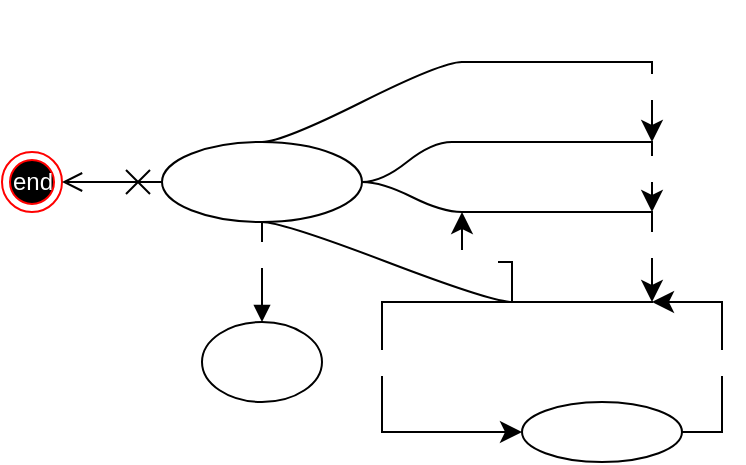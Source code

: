 <mxfile>
    <diagram id="eTdO0KtEt9TNuyPV1vYu" name="第 1 页">
        <mxGraphModel dx="535" dy="249" grid="0" gridSize="10" guides="1" tooltips="1" connect="1" arrows="1" fold="1" page="1" pageScale="1" pageWidth="827" pageHeight="1169" math="0" shadow="0">
            <root>
                <mxCell id="0"/>
                <mxCell id="1" parent="0"/>
                <mxCell id="75" value="image_updating" style="whiteSpace=wrap;html=1;shape=partialRectangle;top=0;left=0;bottom=1;right=0;points=[[0,1],[1,1]];fillColor=none;align=center;verticalAlign=bottom;routingCenterY=0.5;snapToPoint=1;recursiveResize=0;autosize=1;treeFolding=1;treeMoving=1;newEdgeStyle={&quot;edgeStyle&quot;:&quot;entityRelationEdgeStyle&quot;,&quot;startArrow&quot;:&quot;none&quot;,&quot;endArrow&quot;:&quot;none&quot;,&quot;segment&quot;:10,&quot;curved&quot;:1,&quot;sourcePerimeterSpacing&quot;:0,&quot;targetPerimeterSpacing&quot;:0};fontColor=#ffffff;" vertex="1" collapsed="1" parent="1">
                    <mxGeometry x="430" y="200" width="90" height="30" as="geometry"/>
                </mxCell>
                <mxCell id="76" value="" style="edgeStyle=entityRelationEdgeStyle;startArrow=none;endArrow=none;segment=10;curved=1;sourcePerimeterSpacing=0;targetPerimeterSpacing=0;fontColor=#ffffff;exitX=0.5;exitY=0;exitDx=0;exitDy=0;" edge="1" target="75" parent="1" source="77">
                    <mxGeometry relative="1" as="geometry">
                        <mxPoint x="330" y="267" as="sourcePoint"/>
                    </mxGeometry>
                </mxCell>
                <mxCell id="77" value="message_center" style="ellipse;whiteSpace=wrap;html=1;align=center;newEdgeStyle={&quot;edgeStyle&quot;:&quot;entityRelationEdgeStyle&quot;,&quot;startArrow&quot;:&quot;none&quot;,&quot;endArrow&quot;:&quot;none&quot;,&quot;segment&quot;:10,&quot;curved&quot;:1,&quot;sourcePerimeterSpacing&quot;:0,&quot;targetPerimeterSpacing&quot;:0};treeFolding=1;treeMoving=1;fontColor=#ffffff;" vertex="1" parent="1">
                    <mxGeometry x="280" y="270" width="100" height="40" as="geometry"/>
                </mxCell>
                <mxCell id="84" value="detector" style="whiteSpace=wrap;html=1;shape=partialRectangle;top=0;left=0;bottom=1;right=0;points=[[0,1],[1,1]];fillColor=none;align=center;verticalAlign=bottom;routingCenterY=0.5;snapToPoint=1;recursiveResize=0;autosize=1;treeFolding=1;treeMoving=1;newEdgeStyle={&quot;edgeStyle&quot;:&quot;entityRelationEdgeStyle&quot;,&quot;startArrow&quot;:&quot;none&quot;,&quot;endArrow&quot;:&quot;none&quot;,&quot;segment&quot;:10,&quot;curved&quot;:1,&quot;sourcePerimeterSpacing&quot;:0,&quot;targetPerimeterSpacing&quot;:0};fontColor=#ffffff;" vertex="1" parent="1">
                    <mxGeometry x="425" y="240" width="100" height="30" as="geometry"/>
                </mxCell>
                <mxCell id="85" value="" style="edgeStyle=entityRelationEdgeStyle;startArrow=none;endArrow=none;segment=10;curved=1;sourcePerimeterSpacing=0;targetPerimeterSpacing=0;fontColor=#ffffff;exitX=1;exitY=0.5;exitDx=0;exitDy=0;" edge="1" target="84" parent="1" source="77">
                    <mxGeometry relative="1" as="geometry">
                        <mxPoint x="360" y="260" as="sourcePoint"/>
                    </mxGeometry>
                </mxCell>
                <mxCell id="86" value="solver&lt;br&gt;" style="whiteSpace=wrap;html=1;shape=partialRectangle;top=0;left=0;bottom=1;right=0;points=[[0,1],[1,1]];fillColor=none;align=center;verticalAlign=bottom;routingCenterY=0.5;snapToPoint=1;recursiveResize=0;autosize=1;treeFolding=1;treeMoving=1;newEdgeStyle={&quot;edgeStyle&quot;:&quot;entityRelationEdgeStyle&quot;,&quot;startArrow&quot;:&quot;none&quot;,&quot;endArrow&quot;:&quot;none&quot;,&quot;segment&quot;:10,&quot;curved&quot;:1,&quot;sourcePerimeterSpacing&quot;:0,&quot;targetPerimeterSpacing&quot;:0};fontColor=#ffffff;" vertex="1" collapsed="1" parent="1">
                    <mxGeometry x="430" y="275" width="95" height="30" as="geometry"/>
                </mxCell>
                <mxCell id="87" value="" style="edgeStyle=entityRelationEdgeStyle;startArrow=none;endArrow=none;segment=10;curved=1;sourcePerimeterSpacing=0;targetPerimeterSpacing=0;fontColor=#ffffff;entryX=0;entryY=1;entryDx=0;entryDy=0;" edge="1" target="86" parent="1">
                    <mxGeometry relative="1" as="geometry">
                        <mxPoint x="380" y="290" as="sourcePoint"/>
                        <mxPoint x="400" y="300" as="targetPoint"/>
                    </mxGeometry>
                </mxCell>
                <mxCell id="91" value="serial" style="whiteSpace=wrap;html=1;shape=partialRectangle;top=0;left=0;bottom=1;right=0;points=[[0,1],[1,1]];fillColor=none;align=center;verticalAlign=bottom;routingCenterY=0.5;snapToPoint=1;recursiveResize=0;autosize=1;treeFolding=1;treeMoving=1;newEdgeStyle={&quot;edgeStyle&quot;:&quot;entityRelationEdgeStyle&quot;,&quot;startArrow&quot;:&quot;none&quot;,&quot;endArrow&quot;:&quot;none&quot;,&quot;segment&quot;:10,&quot;curved&quot;:1,&quot;sourcePerimeterSpacing&quot;:0,&quot;targetPerimeterSpacing&quot;:0};fontColor=#ffffff;" vertex="1" collapsed="1" parent="1">
                    <mxGeometry x="455" y="320" width="70" height="30" as="geometry"/>
                </mxCell>
                <mxCell id="92" value="" style="edgeStyle=entityRelationEdgeStyle;startArrow=none;endArrow=none;segment=10;curved=1;sourcePerimeterSpacing=0;targetPerimeterSpacing=0;fontColor=#ffffff;entryX=0;entryY=1;entryDx=0;entryDy=0;exitX=0.5;exitY=1;exitDx=0;exitDy=0;" edge="1" parent="1" source="77" target="91">
                    <mxGeometry relative="1" as="geometry">
                        <mxPoint x="350" y="330" as="sourcePoint"/>
                        <mxPoint x="415.233" y="293.07" as="targetPoint"/>
                    </mxGeometry>
                </mxCell>
                <mxCell id="94" value="end" style="ellipse;html=1;shape=endState;fillColor=#000000;strokeColor=#ff0000;fontColor=#ffffff;" vertex="1" parent="1">
                    <mxGeometry x="200" y="275" width="30" height="30" as="geometry"/>
                </mxCell>
                <mxCell id="95" value="" style="endArrow=open;startArrow=cross;endFill=0;startFill=0;endSize=8;startSize=10;html=1;fontColor=#ffffff;entryX=1;entryY=0.5;entryDx=0;entryDy=0;exitX=0;exitY=0.5;exitDx=0;exitDy=0;" edge="1" parent="1" source="77" target="94">
                    <mxGeometry width="160" relative="1" as="geometry">
                        <mxPoint x="240" y="360" as="sourcePoint"/>
                        <mxPoint x="400" y="360" as="targetPoint"/>
                    </mxGeometry>
                </mxCell>
                <mxCell id="96" value="record" style="html=1;verticalAlign=bottom;endArrow=block;fontColor=#ffffff;" edge="1" parent="1">
                    <mxGeometry width="80" relative="1" as="geometry">
                        <mxPoint x="330" y="310" as="sourcePoint"/>
                        <mxPoint x="330" y="360" as="targetPoint"/>
                    </mxGeometry>
                </mxCell>
                <mxCell id="97" value="file" style="ellipse;whiteSpace=wrap;html=1;fontColor=#ffffff;" vertex="1" parent="1">
                    <mxGeometry x="300" y="360" width="60" height="40" as="geometry"/>
                </mxCell>
                <mxCell id="117" value="UART" style="ellipse;whiteSpace=wrap;html=1;align=center;newEdgeStyle={&quot;edgeStyle&quot;:&quot;entityRelationEdgeStyle&quot;,&quot;startArrow&quot;:&quot;none&quot;,&quot;endArrow&quot;:&quot;none&quot;,&quot;segment&quot;:10,&quot;curved&quot;:1,&quot;sourcePerimeterSpacing&quot;:0,&quot;targetPerimeterSpacing&quot;:0};treeFolding=1;treeMoving=1;fontColor=#ffffff;" vertex="1" parent="1">
                    <mxGeometry x="460" y="400" width="80" height="30" as="geometry"/>
                </mxCell>
                <mxCell id="120" value="" style="edgeStyle=segmentEdgeStyle;endArrow=classic;html=1;curved=0;rounded=0;endSize=8;startSize=8;fontColor=#ffffff;exitX=1;exitY=1;exitDx=0;exitDy=0;entryX=1;entryY=1;entryDx=0;entryDy=0;" edge="1" parent="1" source="75" target="84">
                    <mxGeometry width="50" height="50" relative="1" as="geometry">
                        <mxPoint x="510" y="239.98" as="sourcePoint"/>
                        <mxPoint x="560" y="189.98" as="targetPoint"/>
                    </mxGeometry>
                </mxCell>
                <mxCell id="123" value="image" style="edgeLabel;html=1;align=center;verticalAlign=middle;resizable=0;points=[];fontColor=#ffffff;" vertex="1" connectable="0" parent="120">
                    <mxGeometry x="-0.238" relative="1" as="geometry">
                        <mxPoint as="offset"/>
                    </mxGeometry>
                </mxCell>
                <mxCell id="121" value="" style="edgeStyle=segmentEdgeStyle;endArrow=classic;html=1;curved=0;rounded=0;endSize=8;startSize=8;fontColor=#ffffff;entryX=1;entryY=1;entryDx=0;entryDy=0;exitX=0.95;exitY=1;exitDx=0;exitDy=0;exitPerimeter=0;" edge="1" parent="1" source="84" target="86">
                    <mxGeometry width="50" height="50" relative="1" as="geometry">
                        <mxPoint x="560" y="270" as="sourcePoint"/>
                        <mxPoint x="555" y="320" as="targetPoint"/>
                        <Array as="points">
                            <mxPoint x="525" y="270"/>
                        </Array>
                    </mxGeometry>
                </mxCell>
                <mxCell id="124" value="points" style="edgeLabel;html=1;align=center;verticalAlign=middle;resizable=0;points=[];fontColor=#ffffff;" vertex="1" connectable="0" parent="121">
                    <mxGeometry x="-0.119" relative="1" as="geometry">
                        <mxPoint as="offset"/>
                    </mxGeometry>
                </mxCell>
                <mxCell id="122" value="" style="edgeStyle=segmentEdgeStyle;endArrow=classic;html=1;curved=0;rounded=0;endSize=8;startSize=8;fontColor=#ffffff;entryX=1;entryY=1;entryDx=0;entryDy=0;exitX=1;exitY=1;exitDx=0;exitDy=0;" edge="1" parent="1" source="86">
                    <mxGeometry width="50" height="50" relative="1" as="geometry">
                        <mxPoint x="525" y="310" as="sourcePoint"/>
                        <mxPoint x="525" y="350" as="targetPoint"/>
                    </mxGeometry>
                </mxCell>
                <mxCell id="125" value="data" style="edgeLabel;html=1;align=center;verticalAlign=middle;resizable=0;points=[];fontColor=#ffffff;" vertex="1" connectable="0" parent="122">
                    <mxGeometry x="-0.279" relative="1" as="geometry">
                        <mxPoint as="offset"/>
                    </mxGeometry>
                </mxCell>
                <mxCell id="127" value="" style="edgeStyle=elbowEdgeStyle;elbow=vertical;endArrow=classic;html=1;curved=0;rounded=0;endSize=8;startSize=8;fontColor=#ffffff;entryX=0;entryY=0.5;entryDx=0;entryDy=0;exitX=0.522;exitY=1.002;exitDx=0;exitDy=0;exitPerimeter=0;" edge="1" parent="1" source="91" target="117">
                    <mxGeometry width="50" height="50" relative="1" as="geometry">
                        <mxPoint x="320" y="350" as="sourcePoint"/>
                        <mxPoint x="370" y="300" as="targetPoint"/>
                        <Array as="points">
                            <mxPoint x="390" y="420"/>
                        </Array>
                    </mxGeometry>
                </mxCell>
                <mxCell id="128" value="data" style="edgeLabel;html=1;align=center;verticalAlign=middle;resizable=0;points=[];fontColor=#ffffff;" vertex="1" connectable="0" parent="127">
                    <mxGeometry x="0.02" relative="1" as="geometry">
                        <mxPoint y="11" as="offset"/>
                    </mxGeometry>
                </mxCell>
                <mxCell id="131" value="" style="edgeStyle=segmentEdgeStyle;endArrow=classic;html=1;curved=0;rounded=0;endSize=8;startSize=8;fontColor=#ffffff;exitX=1;exitY=0.5;exitDx=0;exitDy=0;entryX=1;entryY=1;entryDx=0;entryDy=0;" edge="1" parent="1" source="117" target="91">
                    <mxGeometry width="50" height="50" relative="1" as="geometry">
                        <mxPoint x="611.75" y="391.67" as="sourcePoint"/>
                        <mxPoint x="560.0" y="330.0" as="targetPoint"/>
                        <Array as="points">
                            <mxPoint x="560" y="415"/>
                            <mxPoint x="560" y="350"/>
                        </Array>
                    </mxGeometry>
                </mxCell>
                <mxCell id="132" value="data" style="edgeLabel;html=1;align=center;verticalAlign=middle;resizable=0;points=[];fontColor=#ffffff;" vertex="1" connectable="0" parent="131">
                    <mxGeometry x="-0.279" relative="1" as="geometry">
                        <mxPoint y="-12" as="offset"/>
                    </mxGeometry>
                </mxCell>
                <mxCell id="133" value="" style="edgeStyle=segmentEdgeStyle;endArrow=classic;html=1;curved=0;rounded=0;endSize=8;startSize=8;fontColor=#ffffff;exitX=0;exitY=1;exitDx=0;exitDy=0;entryX=0;entryY=1;entryDx=0;entryDy=0;" edge="1" parent="1" source="91" target="86">
                    <mxGeometry width="50" height="50" relative="1" as="geometry">
                        <mxPoint x="320" y="330" as="sourcePoint"/>
                        <mxPoint x="370" y="280" as="targetPoint"/>
                        <Array as="points">
                            <mxPoint x="455" y="330"/>
                            <mxPoint x="430" y="330"/>
                        </Array>
                    </mxGeometry>
                </mxCell>
                <mxCell id="134" value="data" style="edgeLabel;html=1;align=center;verticalAlign=middle;resizable=0;points=[];fontColor=#ffffff;" vertex="1" connectable="0" parent="133">
                    <mxGeometry x="0.096" relative="1" as="geometry">
                        <mxPoint as="offset"/>
                    </mxGeometry>
                </mxCell>
            </root>
        </mxGraphModel>
    </diagram>
</mxfile>